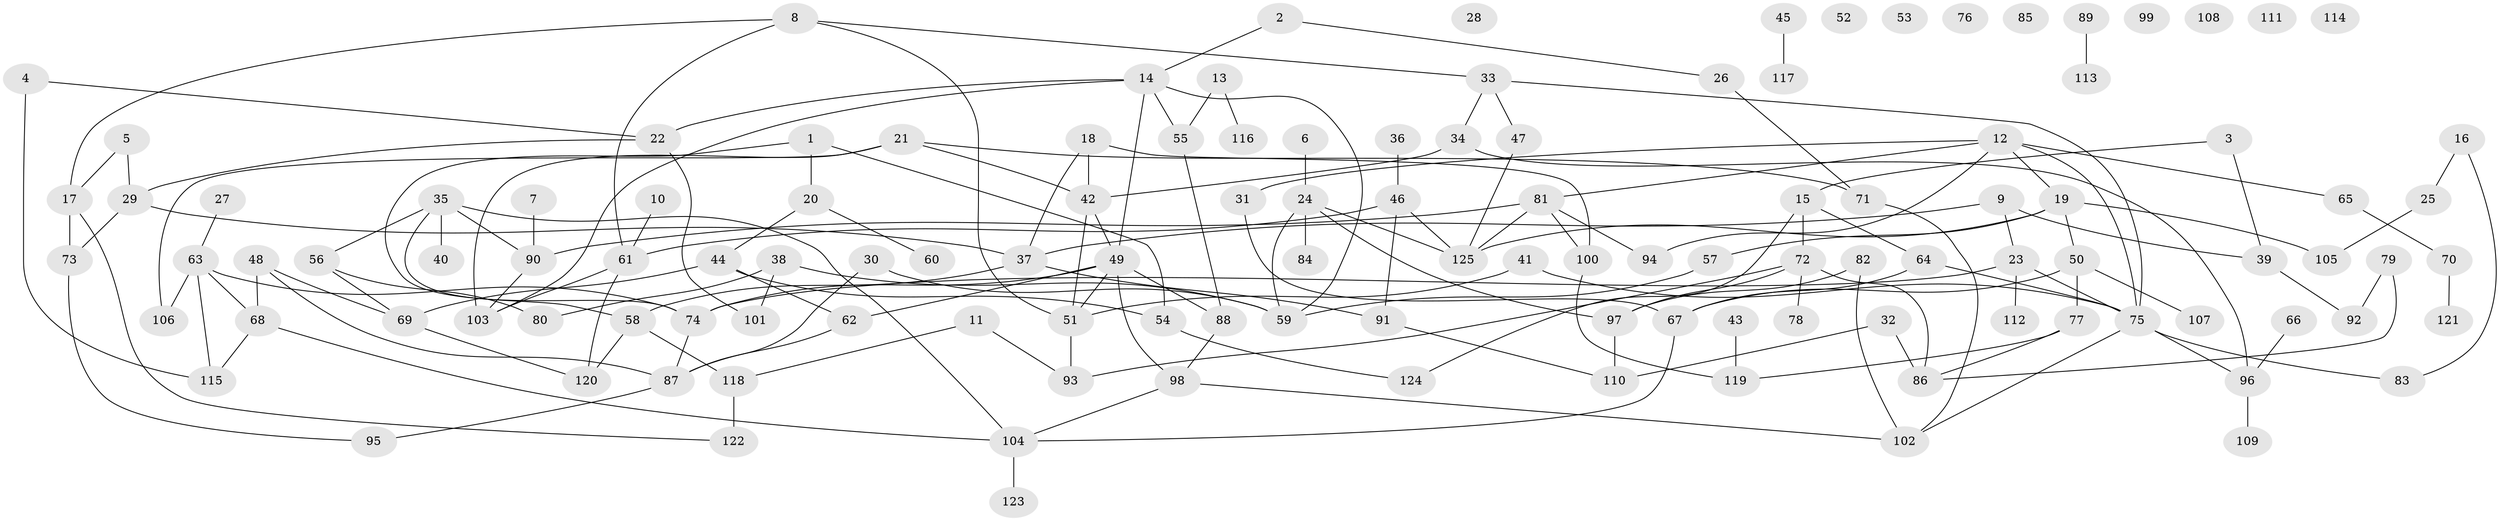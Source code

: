 // Generated by graph-tools (version 1.1) at 2025/25/03/09/25 03:25:22]
// undirected, 125 vertices, 172 edges
graph export_dot {
graph [start="1"]
  node [color=gray90,style=filled];
  1;
  2;
  3;
  4;
  5;
  6;
  7;
  8;
  9;
  10;
  11;
  12;
  13;
  14;
  15;
  16;
  17;
  18;
  19;
  20;
  21;
  22;
  23;
  24;
  25;
  26;
  27;
  28;
  29;
  30;
  31;
  32;
  33;
  34;
  35;
  36;
  37;
  38;
  39;
  40;
  41;
  42;
  43;
  44;
  45;
  46;
  47;
  48;
  49;
  50;
  51;
  52;
  53;
  54;
  55;
  56;
  57;
  58;
  59;
  60;
  61;
  62;
  63;
  64;
  65;
  66;
  67;
  68;
  69;
  70;
  71;
  72;
  73;
  74;
  75;
  76;
  77;
  78;
  79;
  80;
  81;
  82;
  83;
  84;
  85;
  86;
  87;
  88;
  89;
  90;
  91;
  92;
  93;
  94;
  95;
  96;
  97;
  98;
  99;
  100;
  101;
  102;
  103;
  104;
  105;
  106;
  107;
  108;
  109;
  110;
  111;
  112;
  113;
  114;
  115;
  116;
  117;
  118;
  119;
  120;
  121;
  122;
  123;
  124;
  125;
  1 -- 20;
  1 -- 54;
  1 -- 58;
  2 -- 14;
  2 -- 26;
  3 -- 15;
  3 -- 39;
  4 -- 22;
  4 -- 115;
  5 -- 17;
  5 -- 29;
  6 -- 24;
  7 -- 90;
  8 -- 17;
  8 -- 33;
  8 -- 51;
  8 -- 61;
  9 -- 23;
  9 -- 37;
  9 -- 39;
  10 -- 61;
  11 -- 93;
  11 -- 118;
  12 -- 19;
  12 -- 31;
  12 -- 65;
  12 -- 75;
  12 -- 81;
  12 -- 94;
  13 -- 55;
  13 -- 116;
  14 -- 22;
  14 -- 49;
  14 -- 55;
  14 -- 59;
  14 -- 103;
  15 -- 64;
  15 -- 72;
  15 -- 124;
  16 -- 25;
  16 -- 83;
  17 -- 73;
  17 -- 122;
  18 -- 37;
  18 -- 42;
  18 -- 100;
  19 -- 50;
  19 -- 57;
  19 -- 105;
  19 -- 125;
  20 -- 44;
  20 -- 60;
  21 -- 42;
  21 -- 71;
  21 -- 103;
  21 -- 106;
  22 -- 29;
  22 -- 101;
  23 -- 74;
  23 -- 75;
  23 -- 112;
  24 -- 59;
  24 -- 84;
  24 -- 97;
  24 -- 125;
  25 -- 105;
  26 -- 71;
  27 -- 63;
  29 -- 37;
  29 -- 73;
  30 -- 59;
  30 -- 87;
  31 -- 67;
  32 -- 86;
  32 -- 110;
  33 -- 34;
  33 -- 47;
  33 -- 75;
  34 -- 42;
  34 -- 96;
  35 -- 40;
  35 -- 56;
  35 -- 74;
  35 -- 90;
  35 -- 104;
  36 -- 46;
  37 -- 58;
  37 -- 91;
  38 -- 59;
  38 -- 80;
  38 -- 101;
  39 -- 92;
  41 -- 51;
  41 -- 75;
  42 -- 49;
  42 -- 51;
  43 -- 119;
  44 -- 54;
  44 -- 62;
  44 -- 69;
  45 -- 117;
  46 -- 61;
  46 -- 91;
  46 -- 125;
  47 -- 125;
  48 -- 68;
  48 -- 69;
  48 -- 87;
  49 -- 51;
  49 -- 62;
  49 -- 74;
  49 -- 88;
  49 -- 98;
  50 -- 67;
  50 -- 77;
  50 -- 107;
  51 -- 93;
  54 -- 124;
  55 -- 88;
  56 -- 69;
  56 -- 80;
  57 -- 59;
  58 -- 118;
  58 -- 120;
  61 -- 103;
  61 -- 120;
  62 -- 87;
  63 -- 68;
  63 -- 74;
  63 -- 106;
  63 -- 115;
  64 -- 67;
  64 -- 75;
  65 -- 70;
  66 -- 96;
  67 -- 104;
  68 -- 104;
  68 -- 115;
  69 -- 120;
  70 -- 121;
  71 -- 102;
  72 -- 78;
  72 -- 86;
  72 -- 93;
  72 -- 97;
  73 -- 95;
  74 -- 87;
  75 -- 83;
  75 -- 96;
  75 -- 102;
  77 -- 86;
  77 -- 119;
  79 -- 86;
  79 -- 92;
  81 -- 90;
  81 -- 94;
  81 -- 100;
  81 -- 125;
  82 -- 97;
  82 -- 102;
  87 -- 95;
  88 -- 98;
  89 -- 113;
  90 -- 103;
  91 -- 110;
  96 -- 109;
  97 -- 110;
  98 -- 102;
  98 -- 104;
  100 -- 119;
  104 -- 123;
  118 -- 122;
}
